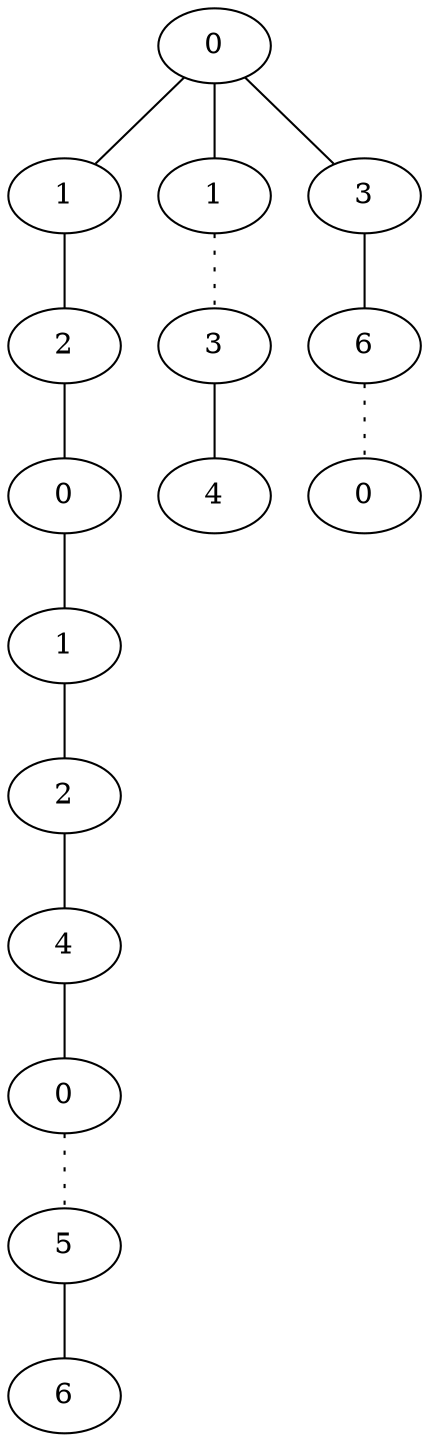 graph {
a0[label=0];
a1[label=1];
a2[label=2];
a3[label=0];
a4[label=1];
a5[label=2];
a6[label=4];
a7[label=0];
a8[label=5];
a9[label=6];
a10[label=1];
a11[label=3];
a12[label=4];
a13[label=3];
a14[label=6];
a15[label=0];
a0 -- a1;
a0 -- a10;
a0 -- a13;
a1 -- a2;
a2 -- a3;
a3 -- a4;
a4 -- a5;
a5 -- a6;
a6 -- a7;
a7 -- a8 [style=dotted];
a8 -- a9;
a10 -- a11 [style=dotted];
a11 -- a12;
a13 -- a14;
a14 -- a15 [style=dotted];
}
